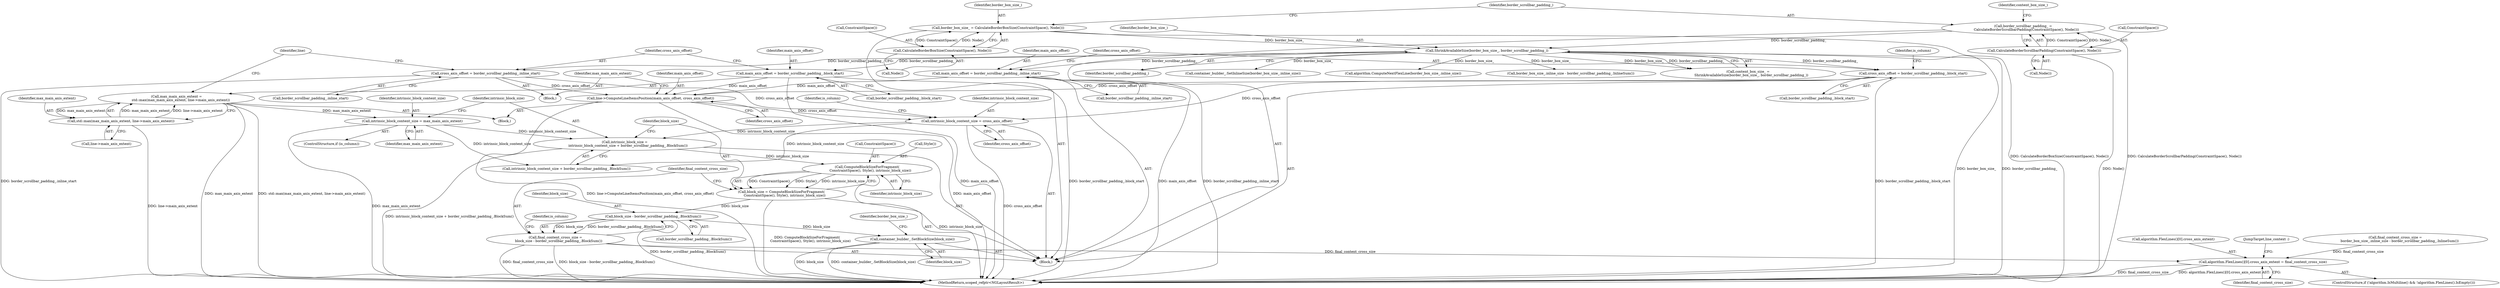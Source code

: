 digraph "0_Chrome_69ec52bd0b32622770a25952386596ccb4ad6434@integer" {
"1000490" [label="(Call,intrinsic_block_size =\n      intrinsic_block_content_size + border_scrollbar_padding_.BlockSum())"];
"1000486" [label="(Call,intrinsic_block_content_size = max_main_axis_extent)"];
"1000473" [label="(Call,max_main_axis_extent =\n        std::max(max_main_axis_extent, line->main_axis_extent))"];
"1000475" [label="(Call,std::max(max_main_axis_extent, line->main_axis_extent))"];
"1000481" [label="(Call,intrinsic_block_content_size = cross_axis_offset)"];
"1000333" [label="(Call,cross_axis_offset = border_scrollbar_padding_.inline_start)"];
"1000137" [label="(Call,ShrinkAvailableSize(border_box_size_, border_scrollbar_padding_))"];
"1000125" [label="(Call,border_box_size_ = CalculateBorderBoxSize(ConstraintSpace(), Node()))"];
"1000127" [label="(Call,CalculateBorderBoxSize(ConstraintSpace(), Node()))"];
"1000130" [label="(Call,border_scrollbar_padding_ =\n      CalculateBorderScrollbarPadding(ConstraintSpace(), Node()))"];
"1000132" [label="(Call,CalculateBorderScrollbarPadding(ConstraintSpace(), Node()))"];
"1000470" [label="(Call,line->ComputeLineItemsPosition(main_axis_offset, cross_axis_offset))"];
"1000314" [label="(Call,main_axis_offset = border_scrollbar_padding_.inline_start)"];
"1000328" [label="(Call,main_axis_offset = border_scrollbar_padding_.block_start)"];
"1000320" [label="(Call,cross_axis_offset = border_scrollbar_padding_.block_start)"];
"1000498" [label="(Call,ComputeBlockSizeForFragment(\n      ConstraintSpace(), Style(), intrinsic_block_size))"];
"1000496" [label="(Call,block_size = ComputeBlockSizeForFragment(\n      ConstraintSpace(), Style(), intrinsic_block_size))"];
"1000505" [label="(Call,block_size - border_scrollbar_padding_.BlockSum())"];
"1000503" [label="(Call,final_content_cross_size =\n      block_size - border_scrollbar_padding_.BlockSum())"];
"1000524" [label="(Call,algorithm.FlexLines()[0].cross_axis_extent = final_content_cross_size)"];
"1000594" [label="(Call,container_builder_.SetBlockSize(block_size))"];
"1000133" [label="(Call,ConstraintSpace())"];
"1000596" [label="(Call,container_builder_.SetInlineSize(border_box_size_.inline_size))"];
"1000330" [label="(Call,border_scrollbar_padding_.block_start)"];
"1000496" [label="(Call,block_size = ComputeBlockSizeForFragment(\n      ConstraintSpace(), Style(), intrinsic_block_size))"];
"1000610" [label="(MethodReturn,scoped_refptr<NGLayoutResult>)"];
"1000488" [label="(Identifier,max_main_axis_extent)"];
"1000477" [label="(Call,line->main_axis_extent)"];
"1000491" [label="(Identifier,intrinsic_block_size)"];
"1000137" [label="(Call,ShrinkAvailableSize(border_box_size_, border_scrollbar_padding_))"];
"1000128" [label="(Call,ConstraintSpace())"];
"1000321" [label="(Identifier,cross_axis_offset)"];
"1000476" [label="(Identifier,max_main_axis_extent)"];
"1000499" [label="(Call,ConstraintSpace())"];
"1000329" [label="(Identifier,main_axis_offset)"];
"1000524" [label="(Call,algorithm.FlexLines()[0].cross_axis_extent = final_content_cross_size)"];
"1000507" [label="(Call,border_scrollbar_padding_.BlockSum())"];
"1000134" [label="(Call,Node())"];
"1000525" [label="(Call,algorithm.FlexLines()[0].cross_axis_extent)"];
"1000509" [label="(Identifier,is_column)"];
"1000320" [label="(Call,cross_axis_offset = border_scrollbar_padding_.block_start)"];
"1000492" [label="(Call,intrinsic_block_content_size + border_scrollbar_padding_.BlockSum())"];
"1000342" [label="(Identifier,line)"];
"1000343" [label="(Call,algorithm.ComputeNextFlexLine(border_box_size_.inline_size))"];
"1000125" [label="(Call,border_box_size_ = CalculateBorderBoxSize(ConstraintSpace(), Node()))"];
"1000314" [label="(Call,main_axis_offset = border_scrollbar_padding_.inline_start)"];
"1000513" [label="(Call,border_box_size_.inline_size - border_scrollbar_padding_.InlineSum())"];
"1000484" [label="(ControlStructure,if (is_column))"];
"1000333" [label="(Call,cross_axis_offset = border_scrollbar_padding_.inline_start)"];
"1000503" [label="(Call,final_content_cross_size =\n      block_size - border_scrollbar_padding_.BlockSum())"];
"1000335" [label="(Call,border_scrollbar_padding_.inline_start)"];
"1000505" [label="(Call,block_size - border_scrollbar_padding_.BlockSum())"];
"1000595" [label="(Identifier,block_size)"];
"1000315" [label="(Identifier,main_axis_offset)"];
"1000129" [label="(Call,Node())"];
"1000327" [label="(Block,)"];
"1000485" [label="(Identifier,is_column)"];
"1000138" [label="(Identifier,border_box_size_)"];
"1000531" [label="(JumpTarget,line_context :)"];
"1000127" [label="(Call,CalculateBorderBoxSize(ConstraintSpace(), Node()))"];
"1000475" [label="(Call,std::max(max_main_axis_extent, line->main_axis_extent))"];
"1000126" [label="(Identifier,border_box_size_)"];
"1000130" [label="(Call,border_scrollbar_padding_ =\n      CalculateBorderScrollbarPadding(ConstraintSpace(), Node()))"];
"1000500" [label="(Call,Style())"];
"1000472" [label="(Identifier,cross_axis_offset)"];
"1000498" [label="(Call,ComputeBlockSizeForFragment(\n      ConstraintSpace(), Style(), intrinsic_block_size))"];
"1000328" [label="(Call,main_axis_offset = border_scrollbar_padding_.block_start)"];
"1000501" [label="(Identifier,intrinsic_block_size)"];
"1000487" [label="(Identifier,intrinsic_block_content_size)"];
"1000107" [label="(Block,)"];
"1000135" [label="(Call,content_box_size_ =\n      ShrinkAvailableSize(border_box_size_, border_scrollbar_padding_))"];
"1000598" [label="(Identifier,border_box_size_)"];
"1000490" [label="(Call,intrinsic_block_size =\n      intrinsic_block_content_size + border_scrollbar_padding_.BlockSum())"];
"1000473" [label="(Call,max_main_axis_extent =\n        std::max(max_main_axis_extent, line->main_axis_extent))"];
"1000139" [label="(Identifier,border_scrollbar_padding_)"];
"1000483" [label="(Identifier,cross_axis_offset)"];
"1000326" [label="(Identifier,is_column)"];
"1000518" [label="(ControlStructure,if (!algorithm.IsMultiline() && !algorithm.FlexLines().IsEmpty()))"];
"1000482" [label="(Identifier,intrinsic_block_content_size)"];
"1000497" [label="(Identifier,block_size)"];
"1000530" [label="(Identifier,final_content_cross_size)"];
"1000132" [label="(Call,CalculateBorderScrollbarPadding(ConstraintSpace(), Node()))"];
"1000504" [label="(Identifier,final_content_cross_size)"];
"1000511" [label="(Call,final_content_cross_size =\n        border_box_size_.inline_size - border_scrollbar_padding_.InlineSum())"];
"1000334" [label="(Identifier,cross_axis_offset)"];
"1000470" [label="(Call,line->ComputeLineItemsPosition(main_axis_offset, cross_axis_offset))"];
"1000474" [label="(Identifier,max_main_axis_extent)"];
"1000506" [label="(Identifier,block_size)"];
"1000486" [label="(Call,intrinsic_block_content_size = max_main_axis_extent)"];
"1000471" [label="(Identifier,main_axis_offset)"];
"1000481" [label="(Call,intrinsic_block_content_size = cross_axis_offset)"];
"1000131" [label="(Identifier,border_scrollbar_padding_)"];
"1000316" [label="(Call,border_scrollbar_padding_.inline_start)"];
"1000322" [label="(Call,border_scrollbar_padding_.block_start)"];
"1000594" [label="(Call,container_builder_.SetBlockSize(block_size))"];
"1000347" [label="(Block,)"];
"1000136" [label="(Identifier,content_box_size_)"];
"1000490" -> "1000107"  [label="AST: "];
"1000490" -> "1000492"  [label="CFG: "];
"1000491" -> "1000490"  [label="AST: "];
"1000492" -> "1000490"  [label="AST: "];
"1000497" -> "1000490"  [label="CFG: "];
"1000490" -> "1000610"  [label="DDG: intrinsic_block_content_size + border_scrollbar_padding_.BlockSum()"];
"1000486" -> "1000490"  [label="DDG: intrinsic_block_content_size"];
"1000481" -> "1000490"  [label="DDG: intrinsic_block_content_size"];
"1000490" -> "1000498"  [label="DDG: intrinsic_block_size"];
"1000486" -> "1000484"  [label="AST: "];
"1000486" -> "1000488"  [label="CFG: "];
"1000487" -> "1000486"  [label="AST: "];
"1000488" -> "1000486"  [label="AST: "];
"1000491" -> "1000486"  [label="CFG: "];
"1000486" -> "1000610"  [label="DDG: max_main_axis_extent"];
"1000473" -> "1000486"  [label="DDG: max_main_axis_extent"];
"1000486" -> "1000492"  [label="DDG: intrinsic_block_content_size"];
"1000473" -> "1000347"  [label="AST: "];
"1000473" -> "1000475"  [label="CFG: "];
"1000474" -> "1000473"  [label="AST: "];
"1000475" -> "1000473"  [label="AST: "];
"1000342" -> "1000473"  [label="CFG: "];
"1000473" -> "1000610"  [label="DDG: max_main_axis_extent"];
"1000473" -> "1000610"  [label="DDG: std::max(max_main_axis_extent, line->main_axis_extent)"];
"1000475" -> "1000473"  [label="DDG: max_main_axis_extent"];
"1000475" -> "1000473"  [label="DDG: line->main_axis_extent"];
"1000473" -> "1000475"  [label="DDG: max_main_axis_extent"];
"1000475" -> "1000477"  [label="CFG: "];
"1000476" -> "1000475"  [label="AST: "];
"1000477" -> "1000475"  [label="AST: "];
"1000475" -> "1000610"  [label="DDG: line->main_axis_extent"];
"1000481" -> "1000107"  [label="AST: "];
"1000481" -> "1000483"  [label="CFG: "];
"1000482" -> "1000481"  [label="AST: "];
"1000483" -> "1000481"  [label="AST: "];
"1000485" -> "1000481"  [label="CFG: "];
"1000481" -> "1000610"  [label="DDG: cross_axis_offset"];
"1000333" -> "1000481"  [label="DDG: cross_axis_offset"];
"1000470" -> "1000481"  [label="DDG: cross_axis_offset"];
"1000320" -> "1000481"  [label="DDG: cross_axis_offset"];
"1000481" -> "1000492"  [label="DDG: intrinsic_block_content_size"];
"1000333" -> "1000327"  [label="AST: "];
"1000333" -> "1000335"  [label="CFG: "];
"1000334" -> "1000333"  [label="AST: "];
"1000335" -> "1000333"  [label="AST: "];
"1000342" -> "1000333"  [label="CFG: "];
"1000333" -> "1000610"  [label="DDG: border_scrollbar_padding_.inline_start"];
"1000137" -> "1000333"  [label="DDG: border_scrollbar_padding_"];
"1000333" -> "1000470"  [label="DDG: cross_axis_offset"];
"1000137" -> "1000135"  [label="AST: "];
"1000137" -> "1000139"  [label="CFG: "];
"1000138" -> "1000137"  [label="AST: "];
"1000139" -> "1000137"  [label="AST: "];
"1000135" -> "1000137"  [label="CFG: "];
"1000137" -> "1000610"  [label="DDG: border_scrollbar_padding_"];
"1000137" -> "1000610"  [label="DDG: border_box_size_"];
"1000137" -> "1000135"  [label="DDG: border_box_size_"];
"1000137" -> "1000135"  [label="DDG: border_scrollbar_padding_"];
"1000125" -> "1000137"  [label="DDG: border_box_size_"];
"1000130" -> "1000137"  [label="DDG: border_scrollbar_padding_"];
"1000137" -> "1000314"  [label="DDG: border_scrollbar_padding_"];
"1000137" -> "1000320"  [label="DDG: border_scrollbar_padding_"];
"1000137" -> "1000328"  [label="DDG: border_scrollbar_padding_"];
"1000137" -> "1000343"  [label="DDG: border_box_size_"];
"1000137" -> "1000513"  [label="DDG: border_box_size_"];
"1000137" -> "1000596"  [label="DDG: border_box_size_"];
"1000125" -> "1000107"  [label="AST: "];
"1000125" -> "1000127"  [label="CFG: "];
"1000126" -> "1000125"  [label="AST: "];
"1000127" -> "1000125"  [label="AST: "];
"1000131" -> "1000125"  [label="CFG: "];
"1000125" -> "1000610"  [label="DDG: CalculateBorderBoxSize(ConstraintSpace(), Node())"];
"1000127" -> "1000125"  [label="DDG: ConstraintSpace()"];
"1000127" -> "1000125"  [label="DDG: Node()"];
"1000127" -> "1000129"  [label="CFG: "];
"1000128" -> "1000127"  [label="AST: "];
"1000129" -> "1000127"  [label="AST: "];
"1000130" -> "1000107"  [label="AST: "];
"1000130" -> "1000132"  [label="CFG: "];
"1000131" -> "1000130"  [label="AST: "];
"1000132" -> "1000130"  [label="AST: "];
"1000136" -> "1000130"  [label="CFG: "];
"1000130" -> "1000610"  [label="DDG: CalculateBorderScrollbarPadding(ConstraintSpace(), Node())"];
"1000132" -> "1000130"  [label="DDG: ConstraintSpace()"];
"1000132" -> "1000130"  [label="DDG: Node()"];
"1000132" -> "1000134"  [label="CFG: "];
"1000133" -> "1000132"  [label="AST: "];
"1000134" -> "1000132"  [label="AST: "];
"1000132" -> "1000610"  [label="DDG: Node()"];
"1000470" -> "1000347"  [label="AST: "];
"1000470" -> "1000472"  [label="CFG: "];
"1000471" -> "1000470"  [label="AST: "];
"1000472" -> "1000470"  [label="AST: "];
"1000474" -> "1000470"  [label="CFG: "];
"1000470" -> "1000610"  [label="DDG: main_axis_offset"];
"1000470" -> "1000610"  [label="DDG: line->ComputeLineItemsPosition(main_axis_offset, cross_axis_offset)"];
"1000314" -> "1000470"  [label="DDG: main_axis_offset"];
"1000328" -> "1000470"  [label="DDG: main_axis_offset"];
"1000320" -> "1000470"  [label="DDG: cross_axis_offset"];
"1000314" -> "1000107"  [label="AST: "];
"1000314" -> "1000316"  [label="CFG: "];
"1000315" -> "1000314"  [label="AST: "];
"1000316" -> "1000314"  [label="AST: "];
"1000321" -> "1000314"  [label="CFG: "];
"1000314" -> "1000610"  [label="DDG: main_axis_offset"];
"1000314" -> "1000610"  [label="DDG: border_scrollbar_padding_.inline_start"];
"1000328" -> "1000327"  [label="AST: "];
"1000328" -> "1000330"  [label="CFG: "];
"1000329" -> "1000328"  [label="AST: "];
"1000330" -> "1000328"  [label="AST: "];
"1000334" -> "1000328"  [label="CFG: "];
"1000328" -> "1000610"  [label="DDG: main_axis_offset"];
"1000328" -> "1000610"  [label="DDG: border_scrollbar_padding_.block_start"];
"1000320" -> "1000107"  [label="AST: "];
"1000320" -> "1000322"  [label="CFG: "];
"1000321" -> "1000320"  [label="AST: "];
"1000322" -> "1000320"  [label="AST: "];
"1000326" -> "1000320"  [label="CFG: "];
"1000320" -> "1000610"  [label="DDG: border_scrollbar_padding_.block_start"];
"1000498" -> "1000496"  [label="AST: "];
"1000498" -> "1000501"  [label="CFG: "];
"1000499" -> "1000498"  [label="AST: "];
"1000500" -> "1000498"  [label="AST: "];
"1000501" -> "1000498"  [label="AST: "];
"1000496" -> "1000498"  [label="CFG: "];
"1000498" -> "1000610"  [label="DDG: intrinsic_block_size"];
"1000498" -> "1000496"  [label="DDG: ConstraintSpace()"];
"1000498" -> "1000496"  [label="DDG: Style()"];
"1000498" -> "1000496"  [label="DDG: intrinsic_block_size"];
"1000496" -> "1000107"  [label="AST: "];
"1000497" -> "1000496"  [label="AST: "];
"1000504" -> "1000496"  [label="CFG: "];
"1000496" -> "1000610"  [label="DDG: ComputeBlockSizeForFragment(\n      ConstraintSpace(), Style(), intrinsic_block_size)"];
"1000496" -> "1000505"  [label="DDG: block_size"];
"1000505" -> "1000503"  [label="AST: "];
"1000505" -> "1000507"  [label="CFG: "];
"1000506" -> "1000505"  [label="AST: "];
"1000507" -> "1000505"  [label="AST: "];
"1000503" -> "1000505"  [label="CFG: "];
"1000505" -> "1000610"  [label="DDG: border_scrollbar_padding_.BlockSum()"];
"1000505" -> "1000503"  [label="DDG: block_size"];
"1000505" -> "1000503"  [label="DDG: border_scrollbar_padding_.BlockSum()"];
"1000505" -> "1000594"  [label="DDG: block_size"];
"1000503" -> "1000107"  [label="AST: "];
"1000504" -> "1000503"  [label="AST: "];
"1000509" -> "1000503"  [label="CFG: "];
"1000503" -> "1000610"  [label="DDG: block_size - border_scrollbar_padding_.BlockSum()"];
"1000503" -> "1000610"  [label="DDG: final_content_cross_size"];
"1000503" -> "1000524"  [label="DDG: final_content_cross_size"];
"1000524" -> "1000518"  [label="AST: "];
"1000524" -> "1000530"  [label="CFG: "];
"1000525" -> "1000524"  [label="AST: "];
"1000530" -> "1000524"  [label="AST: "];
"1000531" -> "1000524"  [label="CFG: "];
"1000524" -> "1000610"  [label="DDG: algorithm.FlexLines()[0].cross_axis_extent"];
"1000524" -> "1000610"  [label="DDG: final_content_cross_size"];
"1000511" -> "1000524"  [label="DDG: final_content_cross_size"];
"1000594" -> "1000107"  [label="AST: "];
"1000594" -> "1000595"  [label="CFG: "];
"1000595" -> "1000594"  [label="AST: "];
"1000598" -> "1000594"  [label="CFG: "];
"1000594" -> "1000610"  [label="DDG: block_size"];
"1000594" -> "1000610"  [label="DDG: container_builder_.SetBlockSize(block_size)"];
}
